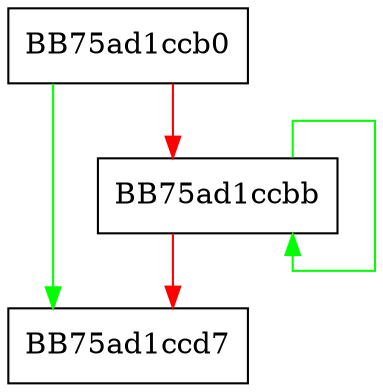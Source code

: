 digraph Decrypt {
  node [shape="box"];
  graph [splines=ortho];
  BB75ad1ccb0 -> BB75ad1ccd7 [color="green"];
  BB75ad1ccb0 -> BB75ad1ccbb [color="red"];
  BB75ad1ccbb -> BB75ad1ccbb [color="green"];
  BB75ad1ccbb -> BB75ad1ccd7 [color="red"];
}